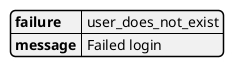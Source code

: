 @startjson "Login Invalid User"
{
    "failure": "user_does_not_exist",
    "message": "Failed login"
}
@endjson
